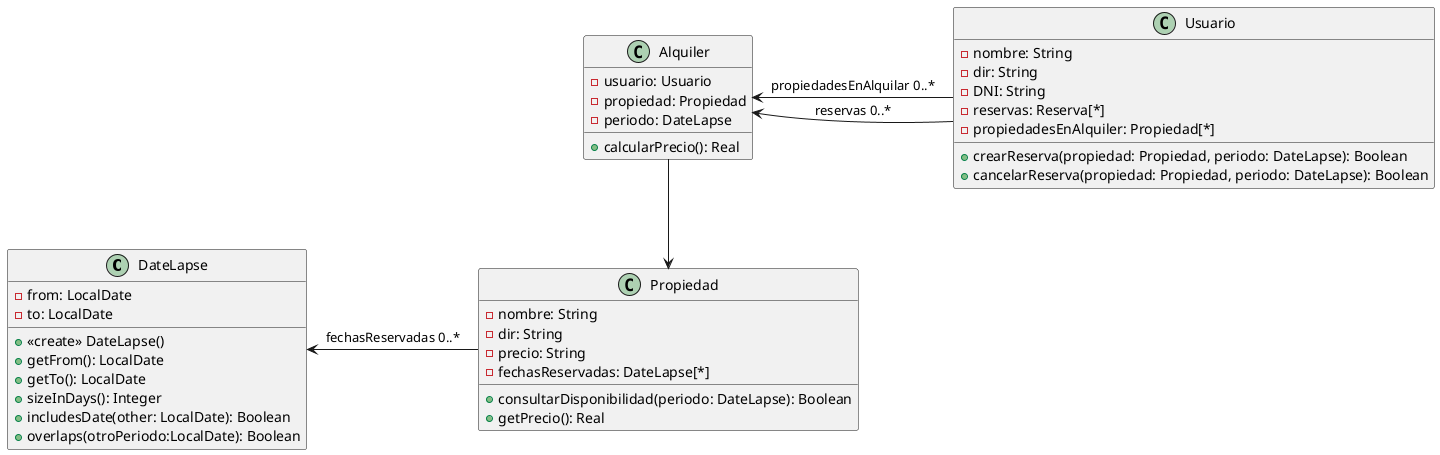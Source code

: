 @startuml

class DateLapse {
-from: LocalDate
-to: LocalDate
+<<create>> DateLapse()
+getFrom(): LocalDate
+getTo(): LocalDate
+sizeInDays(): Integer
+includesDate(other: LocalDate): Boolean
+overlaps(otroPeriodo:LocalDate): Boolean
}

class Usuario { 
-nombre: String
-dir: String
-DNI: String
-reservas: Reserva[*]
-propiedadesEnAlquiler: Propiedad[*]
+crearReserva(propiedad: Propiedad, periodo: DateLapse): Boolean
+cancelarReserva(propiedad: Propiedad, periodo: DateLapse): Boolean
}

class Propiedad {
-nombre: String
-dir: String
-precio: String
-fechasReservadas: DateLapse[*]
+consultarDisponibilidad(periodo: DateLapse): Boolean
+getPrecio(): Real
}

class Alquiler {
-usuario: Usuario
-propiedad: Propiedad
-periodo: DateLapse
+calcularPrecio(): Real
}

Propiedad -left-> DateLapse: fechasReservadas 0..*
Usuario -left-> Alquiler: propiedadesEnAlquilar 0..*
Usuario -left-> Alquiler: reservas 0..*
Alquiler -down-> Propiedad

@enduml
